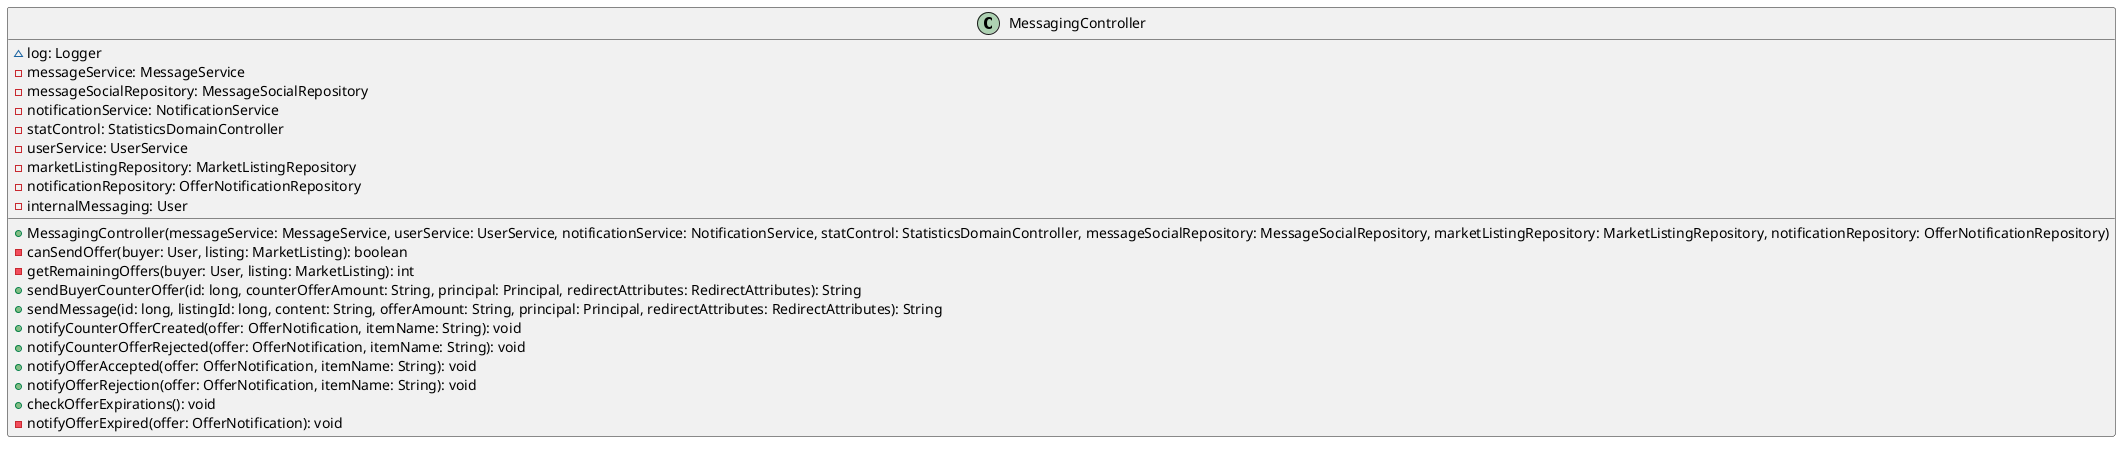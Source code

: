@startuml
class MessagingController [[java:edu.sru.cpsc.webshopping.controller.MessagingController]] {
	~log: Logger
	-messageService: MessageService
	-messageSocialRepository: MessageSocialRepository
	-notificationService: NotificationService
	-statControl: StatisticsDomainController
	-userService: UserService
	-marketListingRepository: MarketListingRepository
	-notificationRepository: OfferNotificationRepository
	-internalMessaging: User
	+MessagingController(messageService: MessageService, userService: UserService, notificationService: NotificationService, statControl: StatisticsDomainController, messageSocialRepository: MessageSocialRepository, marketListingRepository: MarketListingRepository, notificationRepository: OfferNotificationRepository)
	-canSendOffer(buyer: User, listing: MarketListing): boolean
	-getRemainingOffers(buyer: User, listing: MarketListing): int
	+sendBuyerCounterOffer(id: long, counterOfferAmount: String, principal: Principal, redirectAttributes: RedirectAttributes): String
	+sendMessage(id: long, listingId: long, content: String, offerAmount: String, principal: Principal, redirectAttributes: RedirectAttributes): String
	+notifyCounterOfferCreated(offer: OfferNotification, itemName: String): void
	+notifyCounterOfferRejected(offer: OfferNotification, itemName: String): void
	+notifyOfferAccepted(offer: OfferNotification, itemName: String): void
	+notifyOfferRejection(offer: OfferNotification, itemName: String): void
	+checkOfferExpirations(): void
	-notifyOfferExpired(offer: OfferNotification): void
}
@enduml